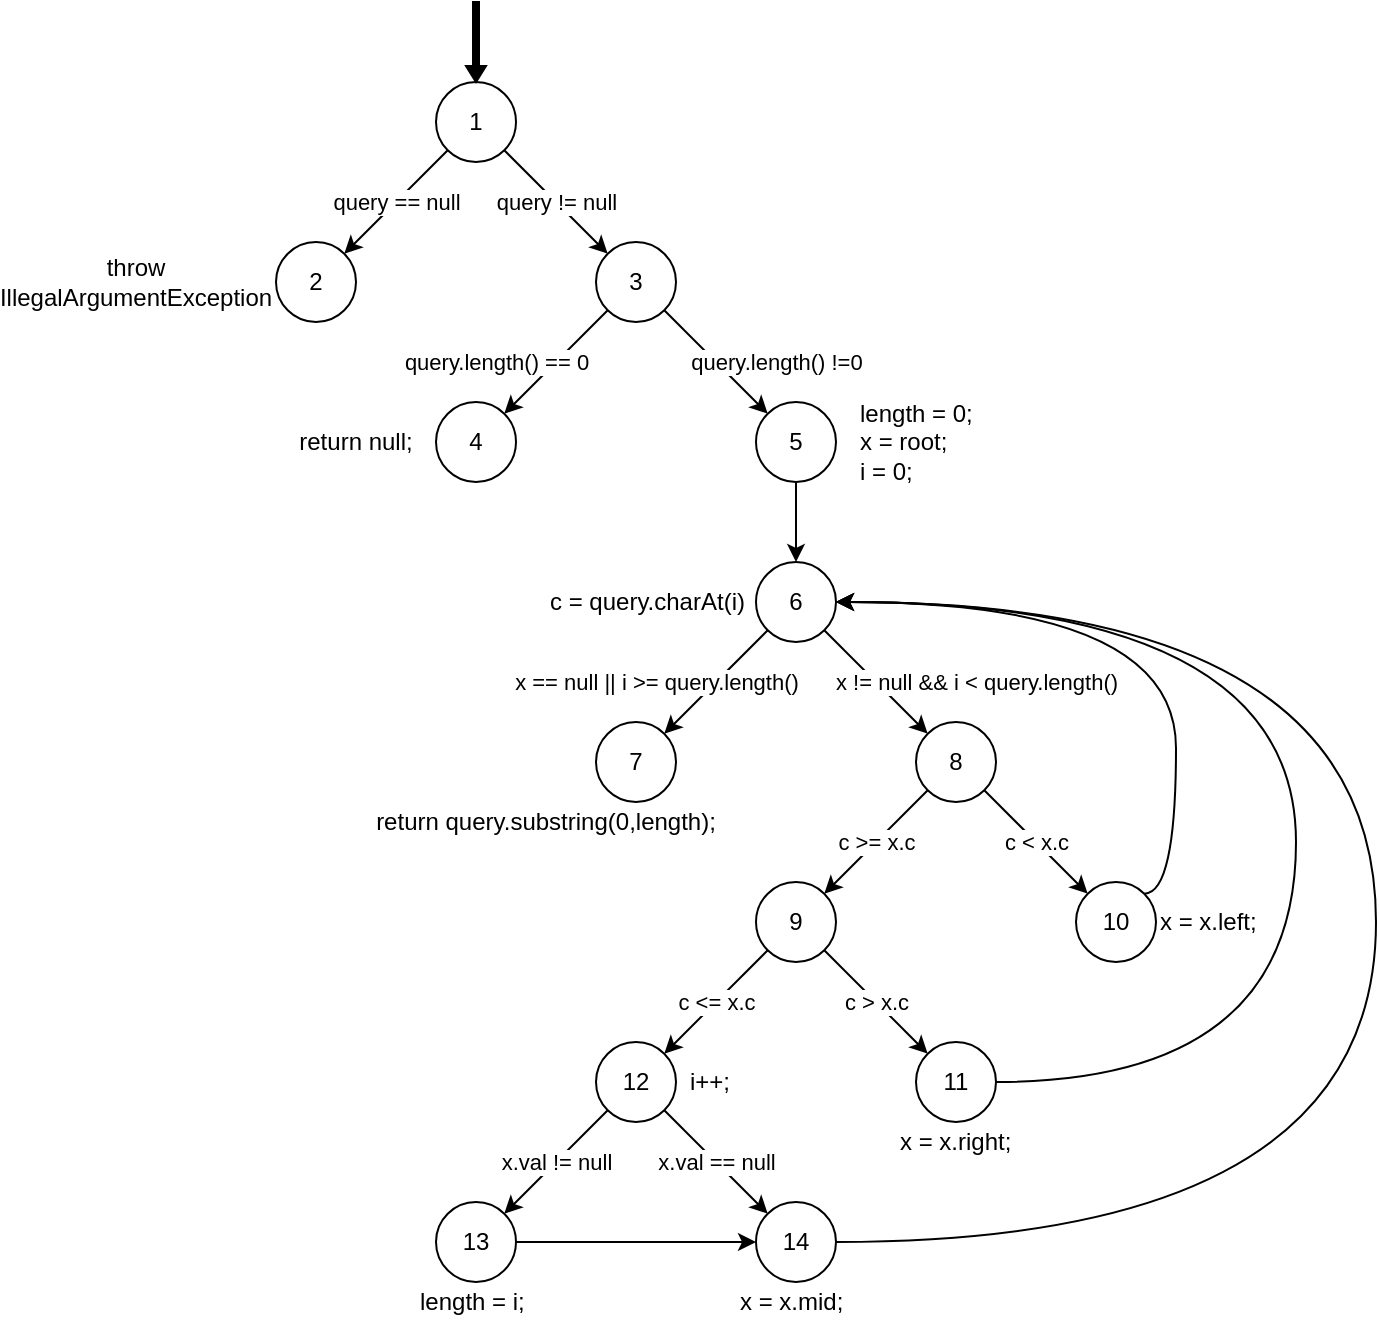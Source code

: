 <mxfile version="12.2.2" type="device" pages="1"><diagram id="HB46mMdSqpIC8kiP1vCG" name="Page-1"><mxGraphModel dx="601" dy="1027" grid="1" gridSize="10" guides="1" tooltips="1" connect="1" arrows="1" fold="1" page="1" pageScale="1" pageWidth="850" pageHeight="1100" math="0" shadow="0"><root><mxCell id="0"/><mxCell id="1" parent="0"/><mxCell id="EAz4oz9kHEWcXi7O_TOV-5" value="query == null" style="rounded=0;orthogonalLoop=1;jettySize=auto;html=1;exitX=0;exitY=1;exitDx=0;exitDy=0;entryX=1;entryY=0;entryDx=0;entryDy=0;" edge="1" parent="1" source="EAz4oz9kHEWcXi7O_TOV-1" target="EAz4oz9kHEWcXi7O_TOV-3"><mxGeometry relative="1" as="geometry"/></mxCell><mxCell id="EAz4oz9kHEWcXi7O_TOV-8" value="query != null" style="edgeStyle=none;rounded=0;orthogonalLoop=1;jettySize=auto;html=1;exitX=1;exitY=1;exitDx=0;exitDy=0;entryX=0;entryY=0;entryDx=0;entryDy=0;" edge="1" parent="1" source="EAz4oz9kHEWcXi7O_TOV-1" target="EAz4oz9kHEWcXi7O_TOV-7"><mxGeometry relative="1" as="geometry"/></mxCell><mxCell id="EAz4oz9kHEWcXi7O_TOV-1" value="1" style="ellipse;whiteSpace=wrap;html=1;aspect=fixed;" vertex="1" parent="1"><mxGeometry x="280" y="200" width="40" height="40" as="geometry"/></mxCell><mxCell id="EAz4oz9kHEWcXi7O_TOV-2" value="" style="shape=singleArrow;direction=south;whiteSpace=wrap;html=1;fillColor=#000000;" vertex="1" parent="1"><mxGeometry x="295" y="160" width="10" height="40" as="geometry"/></mxCell><mxCell id="EAz4oz9kHEWcXi7O_TOV-3" value="2" style="ellipse;whiteSpace=wrap;html=1;aspect=fixed;" vertex="1" parent="1"><mxGeometry x="200" y="280" width="40" height="40" as="geometry"/></mxCell><mxCell id="EAz4oz9kHEWcXi7O_TOV-6" value="throw IllegalArgumentException" style="text;html=1;strokeColor=none;fillColor=none;align=center;verticalAlign=middle;whiteSpace=wrap;rounded=0;" vertex="1" parent="1"><mxGeometry x="110" y="290" width="40" height="20" as="geometry"/></mxCell><mxCell id="EAz4oz9kHEWcXi7O_TOV-12" value="query.length() == 0" style="edgeStyle=none;rounded=0;orthogonalLoop=1;jettySize=auto;html=1;exitX=0;exitY=1;exitDx=0;exitDy=0;entryX=1;entryY=0;entryDx=0;entryDy=0;" edge="1" parent="1" source="EAz4oz9kHEWcXi7O_TOV-7" target="EAz4oz9kHEWcXi7O_TOV-9"><mxGeometry x="0.58" y="-21" relative="1" as="geometry"><mxPoint as="offset"/></mxGeometry></mxCell><mxCell id="EAz4oz9kHEWcXi7O_TOV-13" value="query.length() !=0" style="edgeStyle=none;rounded=0;orthogonalLoop=1;jettySize=auto;html=1;exitX=1;exitY=1;exitDx=0;exitDy=0;entryX=0;entryY=0;entryDx=0;entryDy=0;" edge="1" parent="1" source="EAz4oz9kHEWcXi7O_TOV-7" target="EAz4oz9kHEWcXi7O_TOV-10"><mxGeometry x="0.58" y="21" relative="1" as="geometry"><mxPoint as="offset"/></mxGeometry></mxCell><mxCell id="EAz4oz9kHEWcXi7O_TOV-7" value="3" style="ellipse;whiteSpace=wrap;html=1;aspect=fixed;" vertex="1" parent="1"><mxGeometry x="360" y="280" width="40" height="40" as="geometry"/></mxCell><mxCell id="EAz4oz9kHEWcXi7O_TOV-9" value="4" style="ellipse;whiteSpace=wrap;html=1;aspect=fixed;" vertex="1" parent="1"><mxGeometry x="280" y="360" width="40" height="40" as="geometry"/></mxCell><mxCell id="EAz4oz9kHEWcXi7O_TOV-17" value="x == null || i &amp;gt;= query.length()" style="edgeStyle=none;rounded=0;orthogonalLoop=1;jettySize=auto;html=1;entryX=1;entryY=0;entryDx=0;entryDy=0;exitX=0;exitY=1;exitDx=0;exitDy=0;" edge="1" parent="1" source="EAz4oz9kHEWcXi7O_TOV-27" target="EAz4oz9kHEWcXi7O_TOV-16"><mxGeometry x="0.58" y="-21" relative="1" as="geometry"><mxPoint x="370" y="394" as="sourcePoint"/><mxPoint as="offset"/></mxGeometry></mxCell><mxCell id="EAz4oz9kHEWcXi7O_TOV-19" value="x != null &amp;amp;&amp;amp; i &amp;lt; query.length()" style="edgeStyle=none;rounded=0;orthogonalLoop=1;jettySize=auto;html=1;entryX=0;entryY=0;entryDx=0;entryDy=0;exitX=1;exitY=1;exitDx=0;exitDy=0;" edge="1" parent="1" source="EAz4oz9kHEWcXi7O_TOV-27" target="EAz4oz9kHEWcXi7O_TOV-18"><mxGeometry x="0.967" y="35" relative="1" as="geometry"><mxPoint x="620" y="360" as="sourcePoint"/><mxPoint as="offset"/></mxGeometry></mxCell><mxCell id="EAz4oz9kHEWcXi7O_TOV-28" style="edgeStyle=none;rounded=0;orthogonalLoop=1;jettySize=auto;html=1;exitX=0.5;exitY=1;exitDx=0;exitDy=0;entryX=0.5;entryY=0;entryDx=0;entryDy=0;" edge="1" parent="1" source="EAz4oz9kHEWcXi7O_TOV-10" target="EAz4oz9kHEWcXi7O_TOV-27"><mxGeometry relative="1" as="geometry"/></mxCell><mxCell id="EAz4oz9kHEWcXi7O_TOV-10" value="5" style="ellipse;whiteSpace=wrap;html=1;aspect=fixed;" vertex="1" parent="1"><mxGeometry x="440" y="360" width="40" height="40" as="geometry"/></mxCell><mxCell id="EAz4oz9kHEWcXi7O_TOV-14" value="return null;" style="text;html=1;strokeColor=none;fillColor=none;align=center;verticalAlign=middle;whiteSpace=wrap;rounded=0;" vertex="1" parent="1"><mxGeometry x="210" y="370" width="60" height="20" as="geometry"/></mxCell><mxCell id="EAz4oz9kHEWcXi7O_TOV-15" value="length = 0;&lt;br&gt;x = root;&lt;br&gt;i = 0;" style="text;html=1;strokeColor=none;fillColor=none;align=left;verticalAlign=middle;whiteSpace=wrap;rounded=0;" vertex="1" parent="1"><mxGeometry x="490" y="360" width="60" height="40" as="geometry"/></mxCell><mxCell id="EAz4oz9kHEWcXi7O_TOV-16" value="7" style="ellipse;whiteSpace=wrap;html=1;aspect=fixed;" vertex="1" parent="1"><mxGeometry x="360" y="520" width="40" height="40" as="geometry"/></mxCell><mxCell id="EAz4oz9kHEWcXi7O_TOV-25" value="c &amp;gt;= x.c" style="edgeStyle=none;rounded=0;orthogonalLoop=1;jettySize=auto;html=1;exitX=0;exitY=1;exitDx=0;exitDy=0;entryX=1;entryY=0;entryDx=0;entryDy=0;" edge="1" parent="1" source="EAz4oz9kHEWcXi7O_TOV-18" target="EAz4oz9kHEWcXi7O_TOV-23"><mxGeometry relative="1" as="geometry"/></mxCell><mxCell id="EAz4oz9kHEWcXi7O_TOV-29" value="c &amp;lt; x.c" style="edgeStyle=none;rounded=0;orthogonalLoop=1;jettySize=auto;html=1;exitX=1;exitY=1;exitDx=0;exitDy=0;entryX=0;entryY=0;entryDx=0;entryDy=0;" edge="1" parent="1" source="EAz4oz9kHEWcXi7O_TOV-18"><mxGeometry relative="1" as="geometry"><mxPoint x="605.858" y="605.858" as="targetPoint"/></mxGeometry></mxCell><mxCell id="EAz4oz9kHEWcXi7O_TOV-18" value="8" style="ellipse;whiteSpace=wrap;html=1;aspect=fixed;" vertex="1" parent="1"><mxGeometry x="520" y="520" width="40" height="40" as="geometry"/></mxCell><mxCell id="EAz4oz9kHEWcXi7O_TOV-20" value="return query.substring(0,length);" style="text;html=1;strokeColor=none;fillColor=none;align=center;verticalAlign=middle;whiteSpace=wrap;rounded=0;" vertex="1" parent="1"><mxGeometry x="245" y="560" width="180" height="20" as="geometry"/></mxCell><mxCell id="EAz4oz9kHEWcXi7O_TOV-34" value="c &amp;gt; x.c" style="edgeStyle=none;rounded=0;orthogonalLoop=1;jettySize=auto;html=1;exitX=1;exitY=1;exitDx=0;exitDy=0;entryX=0;entryY=0;entryDx=0;entryDy=0;" edge="1" parent="1" source="EAz4oz9kHEWcXi7O_TOV-23" target="EAz4oz9kHEWcXi7O_TOV-33"><mxGeometry relative="1" as="geometry"><mxPoint x="605.858" y="634.142" as="sourcePoint"/></mxGeometry></mxCell><mxCell id="EAz4oz9kHEWcXi7O_TOV-37" value="c &amp;lt;= x.c" style="edgeStyle=none;rounded=0;orthogonalLoop=1;jettySize=auto;html=1;exitX=0;exitY=1;exitDx=0;exitDy=0;entryX=1;entryY=0;entryDx=0;entryDy=0;" edge="1" parent="1" source="EAz4oz9kHEWcXi7O_TOV-23" target="EAz4oz9kHEWcXi7O_TOV-32"><mxGeometry relative="1" as="geometry"><mxPoint x="634.142" y="634.142" as="sourcePoint"/></mxGeometry></mxCell><mxCell id="EAz4oz9kHEWcXi7O_TOV-23" value="9" style="ellipse;whiteSpace=wrap;html=1;aspect=fixed;" vertex="1" parent="1"><mxGeometry x="440" y="600" width="40" height="40" as="geometry"/></mxCell><mxCell id="EAz4oz9kHEWcXi7O_TOV-24" value="c = query.charAt(i)" style="text;html=1;strokeColor=none;fillColor=none;align=left;verticalAlign=middle;whiteSpace=wrap;rounded=0;" vertex="1" parent="1"><mxGeometry x="335" y="440" width="100" height="40" as="geometry"/></mxCell><mxCell id="EAz4oz9kHEWcXi7O_TOV-27" value="6" style="ellipse;whiteSpace=wrap;html=1;aspect=fixed;" vertex="1" parent="1"><mxGeometry x="440" y="440" width="40" height="40" as="geometry"/></mxCell><mxCell id="EAz4oz9kHEWcXi7O_TOV-31" value="x = x.left;" style="text;html=1;strokeColor=none;fillColor=none;align=left;verticalAlign=middle;whiteSpace=wrap;rounded=0;" vertex="1" parent="1"><mxGeometry x="640" y="600" width="60" height="40" as="geometry"/></mxCell><mxCell id="EAz4oz9kHEWcXi7O_TOV-41" value="x.val != null" style="edgeStyle=none;rounded=0;orthogonalLoop=1;jettySize=auto;html=1;exitX=0;exitY=1;exitDx=0;exitDy=0;entryX=1;entryY=0;entryDx=0;entryDy=0;" edge="1" parent="1" source="EAz4oz9kHEWcXi7O_TOV-32" target="EAz4oz9kHEWcXi7O_TOV-40"><mxGeometry relative="1" as="geometry"/></mxCell><mxCell id="EAz4oz9kHEWcXi7O_TOV-42" value="x.val == null" style="edgeStyle=none;rounded=0;orthogonalLoop=1;jettySize=auto;html=1;exitX=1;exitY=1;exitDx=0;exitDy=0;entryX=0;entryY=0;entryDx=0;entryDy=0;" edge="1" parent="1" source="EAz4oz9kHEWcXi7O_TOV-32" target="EAz4oz9kHEWcXi7O_TOV-39"><mxGeometry relative="1" as="geometry"/></mxCell><mxCell id="EAz4oz9kHEWcXi7O_TOV-32" value="12" style="ellipse;whiteSpace=wrap;html=1;aspect=fixed;" vertex="1" parent="1"><mxGeometry x="360" y="680" width="40" height="40" as="geometry"/></mxCell><mxCell id="EAz4oz9kHEWcXi7O_TOV-50" style="edgeStyle=orthogonalEdgeStyle;curved=1;rounded=0;orthogonalLoop=1;jettySize=auto;html=1;exitX=1;exitY=0.5;exitDx=0;exitDy=0;entryX=1;entryY=0.5;entryDx=0;entryDy=0;" edge="1" parent="1" source="EAz4oz9kHEWcXi7O_TOV-33" target="EAz4oz9kHEWcXi7O_TOV-27"><mxGeometry relative="1" as="geometry"><Array as="points"><mxPoint x="710" y="700"/><mxPoint x="710" y="460"/></Array></mxGeometry></mxCell><mxCell id="EAz4oz9kHEWcXi7O_TOV-33" value="11" style="ellipse;whiteSpace=wrap;html=1;aspect=fixed;" vertex="1" parent="1"><mxGeometry x="520" y="680" width="40" height="40" as="geometry"/></mxCell><mxCell id="EAz4oz9kHEWcXi7O_TOV-36" value="x = x.right;" style="text;html=1;strokeColor=none;fillColor=none;align=left;verticalAlign=middle;whiteSpace=wrap;rounded=0;" vertex="1" parent="1"><mxGeometry x="510" y="710" width="60" height="40" as="geometry"/></mxCell><mxCell id="EAz4oz9kHEWcXi7O_TOV-38" value="i++;" style="text;html=1;strokeColor=none;fillColor=none;align=left;verticalAlign=middle;whiteSpace=wrap;rounded=0;" vertex="1" parent="1"><mxGeometry x="405" y="692.5" width="40" height="15" as="geometry"/></mxCell><mxCell id="EAz4oz9kHEWcXi7O_TOV-51" style="edgeStyle=orthogonalEdgeStyle;curved=1;rounded=0;orthogonalLoop=1;jettySize=auto;html=1;exitX=1;exitY=0.5;exitDx=0;exitDy=0;entryX=1;entryY=0.5;entryDx=0;entryDy=0;" edge="1" parent="1" source="EAz4oz9kHEWcXi7O_TOV-39" target="EAz4oz9kHEWcXi7O_TOV-27"><mxGeometry relative="1" as="geometry"><Array as="points"><mxPoint x="750" y="780"/><mxPoint x="750" y="460"/></Array></mxGeometry></mxCell><mxCell id="EAz4oz9kHEWcXi7O_TOV-39" value="14" style="ellipse;whiteSpace=wrap;html=1;aspect=fixed;" vertex="1" parent="1"><mxGeometry x="440" y="760" width="40" height="40" as="geometry"/></mxCell><mxCell id="EAz4oz9kHEWcXi7O_TOV-47" style="edgeStyle=none;rounded=0;orthogonalLoop=1;jettySize=auto;html=1;exitX=1;exitY=0.5;exitDx=0;exitDy=0;entryX=0;entryY=0.5;entryDx=0;entryDy=0;" edge="1" parent="1" source="EAz4oz9kHEWcXi7O_TOV-40" target="EAz4oz9kHEWcXi7O_TOV-39"><mxGeometry relative="1" as="geometry"/></mxCell><mxCell id="EAz4oz9kHEWcXi7O_TOV-40" value="13" style="ellipse;whiteSpace=wrap;html=1;aspect=fixed;" vertex="1" parent="1"><mxGeometry x="280" y="760" width="40" height="40" as="geometry"/></mxCell><mxCell id="EAz4oz9kHEWcXi7O_TOV-43" value="length = i;" style="text;html=1;strokeColor=none;fillColor=none;align=left;verticalAlign=middle;whiteSpace=wrap;rounded=0;" vertex="1" parent="1"><mxGeometry x="270" y="790" width="60" height="40" as="geometry"/></mxCell><mxCell id="EAz4oz9kHEWcXi7O_TOV-49" style="edgeStyle=orthogonalEdgeStyle;curved=1;rounded=0;orthogonalLoop=1;jettySize=auto;html=1;exitX=1;exitY=0;exitDx=0;exitDy=0;entryX=1;entryY=0.5;entryDx=0;entryDy=0;" edge="1" parent="1" source="EAz4oz9kHEWcXi7O_TOV-44" target="EAz4oz9kHEWcXi7O_TOV-27"><mxGeometry relative="1" as="geometry"><Array as="points"><mxPoint x="650" y="606"/><mxPoint x="650" y="460"/></Array></mxGeometry></mxCell><mxCell id="EAz4oz9kHEWcXi7O_TOV-44" value="10" style="ellipse;whiteSpace=wrap;html=1;aspect=fixed;" vertex="1" parent="1"><mxGeometry x="600" y="600" width="40" height="40" as="geometry"/></mxCell><mxCell id="EAz4oz9kHEWcXi7O_TOV-46" value="x = x.mid;" style="text;html=1;strokeColor=none;fillColor=none;align=left;verticalAlign=middle;whiteSpace=wrap;rounded=0;" vertex="1" parent="1"><mxGeometry x="430" y="790" width="60" height="40" as="geometry"/></mxCell></root></mxGraphModel></diagram></mxfile>